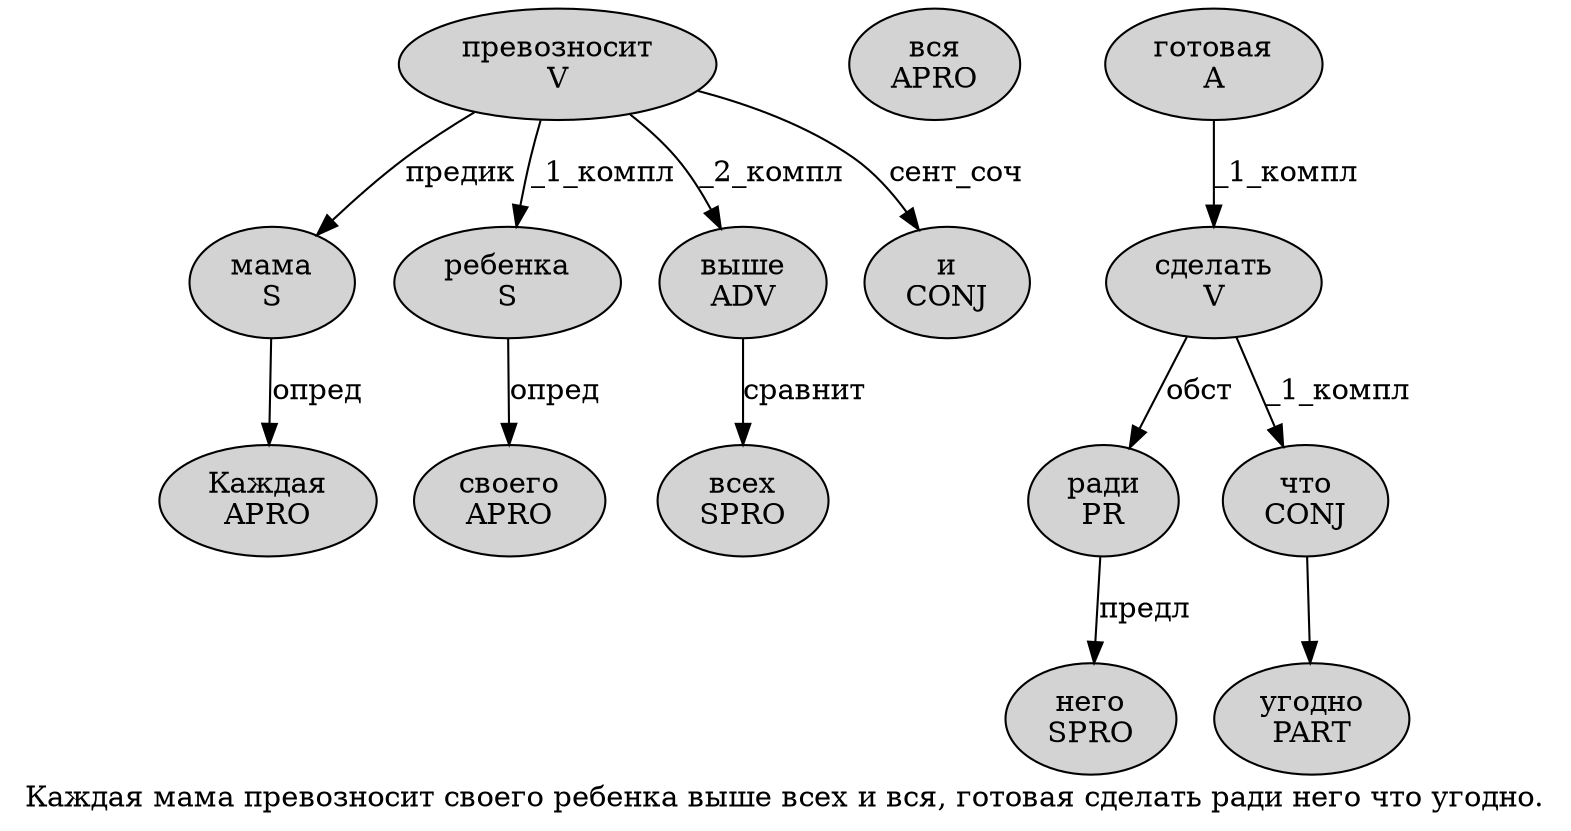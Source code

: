 digraph SENTENCE_1452 {
	graph [label="Каждая мама превозносит своего ребенка выше всех и вся, готовая сделать ради него что угодно."]
	node [style=filled]
		0 [label="Каждая
APRO" color="" fillcolor=lightgray penwidth=1 shape=ellipse]
		1 [label="мама
S" color="" fillcolor=lightgray penwidth=1 shape=ellipse]
		2 [label="превозносит
V" color="" fillcolor=lightgray penwidth=1 shape=ellipse]
		3 [label="своего
APRO" color="" fillcolor=lightgray penwidth=1 shape=ellipse]
		4 [label="ребенка
S" color="" fillcolor=lightgray penwidth=1 shape=ellipse]
		5 [label="выше
ADV" color="" fillcolor=lightgray penwidth=1 shape=ellipse]
		6 [label="всех
SPRO" color="" fillcolor=lightgray penwidth=1 shape=ellipse]
		7 [label="и
CONJ" color="" fillcolor=lightgray penwidth=1 shape=ellipse]
		8 [label="вся
APRO" color="" fillcolor=lightgray penwidth=1 shape=ellipse]
		10 [label="готовая
A" color="" fillcolor=lightgray penwidth=1 shape=ellipse]
		11 [label="сделать
V" color="" fillcolor=lightgray penwidth=1 shape=ellipse]
		12 [label="ради
PR" color="" fillcolor=lightgray penwidth=1 shape=ellipse]
		13 [label="него
SPRO" color="" fillcolor=lightgray penwidth=1 shape=ellipse]
		14 [label="что
CONJ" color="" fillcolor=lightgray penwidth=1 shape=ellipse]
		15 [label="угодно
PART" color="" fillcolor=lightgray penwidth=1 shape=ellipse]
			14 -> 15
			12 -> 13 [label="предл"]
			11 -> 12 [label="обст"]
			11 -> 14 [label="_1_компл"]
			4 -> 3 [label="опред"]
			10 -> 11 [label="_1_компл"]
			1 -> 0 [label="опред"]
			5 -> 6 [label="сравнит"]
			2 -> 1 [label="предик"]
			2 -> 4 [label="_1_компл"]
			2 -> 5 [label="_2_компл"]
			2 -> 7 [label="сент_соч"]
}